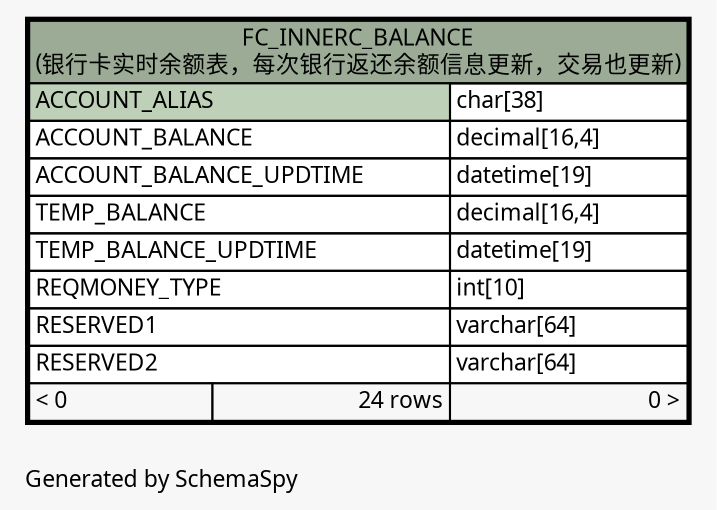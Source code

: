 // dot 2.26.0 on Linux 2.6.32-504.8.1.el6.x86_64
// SchemaSpy rev Unknown
digraph "oneDegreeRelationshipsDiagram" {
  graph [
    rankdir="RL"
    bgcolor="#f7f7f7"
    label="\nGenerated by SchemaSpy"
    labeljust="l"
    nodesep="0.18"
    ranksep="0.46"
    fontname="Microsoft YaHei"
    fontsize="11"
  ];
  node [
    fontname="Microsoft YaHei"
    fontsize="11"
    shape="plaintext"
  ];
  edge [
    arrowsize="0.8"
  ];
  "FC_INNERC_BALANCE" [
    label=<
    <TABLE BORDER="2" CELLBORDER="1" CELLSPACING="0" BGCOLOR="#ffffff">
      <TR><TD COLSPAN="3" BGCOLOR="#9bab96" ALIGN="CENTER">FC_INNERC_BALANCE<br/>(银行卡实时余额表，每次银行返还余额信息更新，交易也更新)</TD></TR>
      <TR><TD PORT="ACCOUNT_ALIAS" COLSPAN="2" BGCOLOR="#bed1b8" ALIGN="LEFT">ACCOUNT_ALIAS</TD><TD PORT="ACCOUNT_ALIAS.type" ALIGN="LEFT">char[38]</TD></TR>
      <TR><TD PORT="ACCOUNT_BALANCE" COLSPAN="2" ALIGN="LEFT">ACCOUNT_BALANCE</TD><TD PORT="ACCOUNT_BALANCE.type" ALIGN="LEFT">decimal[16,4]</TD></TR>
      <TR><TD PORT="ACCOUNT_BALANCE_UPDTIME" COLSPAN="2" ALIGN="LEFT">ACCOUNT_BALANCE_UPDTIME</TD><TD PORT="ACCOUNT_BALANCE_UPDTIME.type" ALIGN="LEFT">datetime[19]</TD></TR>
      <TR><TD PORT="TEMP_BALANCE" COLSPAN="2" ALIGN="LEFT">TEMP_BALANCE</TD><TD PORT="TEMP_BALANCE.type" ALIGN="LEFT">decimal[16,4]</TD></TR>
      <TR><TD PORT="TEMP_BALANCE_UPDTIME" COLSPAN="2" ALIGN="LEFT">TEMP_BALANCE_UPDTIME</TD><TD PORT="TEMP_BALANCE_UPDTIME.type" ALIGN="LEFT">datetime[19]</TD></TR>
      <TR><TD PORT="REQMONEY_TYPE" COLSPAN="2" ALIGN="LEFT">REQMONEY_TYPE</TD><TD PORT="REQMONEY_TYPE.type" ALIGN="LEFT">int[10]</TD></TR>
      <TR><TD PORT="RESERVED1" COLSPAN="2" ALIGN="LEFT">RESERVED1</TD><TD PORT="RESERVED1.type" ALIGN="LEFT">varchar[64]</TD></TR>
      <TR><TD PORT="RESERVED2" COLSPAN="2" ALIGN="LEFT">RESERVED2</TD><TD PORT="RESERVED2.type" ALIGN="LEFT">varchar[64]</TD></TR>
      <TR><TD ALIGN="LEFT" BGCOLOR="#f7f7f7">&lt; 0</TD><TD ALIGN="RIGHT" BGCOLOR="#f7f7f7">24 rows</TD><TD ALIGN="RIGHT" BGCOLOR="#f7f7f7">0 &gt;</TD></TR>
    </TABLE>>
    URL="FC_INNERC_BALANCE.html"
    tooltip="FC_INNERC_BALANCE"
  ];
}
